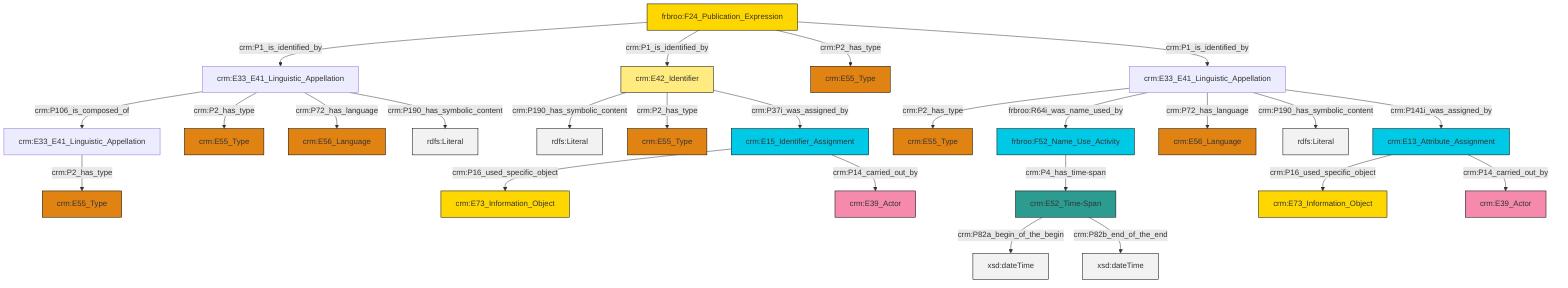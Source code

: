 graph TD
classDef Literal fill:#f2f2f2,stroke:#000000;
classDef CRM_Entity fill:#FFFFFF,stroke:#000000;
classDef Temporal_Entity fill:#00C9E6, stroke:#000000;
classDef Type fill:#E18312, stroke:#000000;
classDef Time-Span fill:#2C9C91, stroke:#000000;
classDef Appellation fill:#FFEB7F, stroke:#000000;
classDef Place fill:#008836, stroke:#000000;
classDef Persistent_Item fill:#B266B2, stroke:#000000;
classDef Conceptual_Object fill:#FFD700, stroke:#000000;
classDef Physical_Thing fill:#D2B48C, stroke:#000000;
classDef Actor fill:#f58aad, stroke:#000000;
classDef PC_Classes fill:#4ce600, stroke:#000000;
classDef Multi fill:#cccccc,stroke:#000000;

0["frbroo:F24_Publication_Expression"]:::Conceptual_Object -->|crm:P1_is_identified_by| 1["crm:E33_E41_Linguistic_Appellation"]:::Default
2["crm:E52_Time-Span"]:::Time-Span -->|crm:P82a_begin_of_the_begin| 3[xsd:dateTime]:::Literal
6["crm:E13_Attribute_Assignment"]:::Temporal_Entity -->|crm:P16_used_specific_object| 7["crm:E73_Information_Object"]:::Conceptual_Object
1["crm:E33_E41_Linguistic_Appellation"]:::Default -->|crm:P106_is_composed_of| 12["crm:E33_E41_Linguistic_Appellation"]:::Default
15["crm:E42_Identifier"]:::Appellation -->|crm:P190_has_symbolic_content| 16[rdfs:Literal]:::Literal
17["crm:E33_E41_Linguistic_Appellation"]:::Default -->|crm:P2_has_type| 18["crm:E55_Type"]:::Type
8["frbroo:F52_Name_Use_Activity"]:::Temporal_Entity -->|crm:P4_has_time-span| 2["crm:E52_Time-Span"]:::Time-Span
1["crm:E33_E41_Linguistic_Appellation"]:::Default -->|crm:P2_has_type| 22["crm:E55_Type"]:::Type
17["crm:E33_E41_Linguistic_Appellation"]:::Default -->|frbroo:R64i_was_name_used_by| 8["frbroo:F52_Name_Use_Activity"]:::Temporal_Entity
2["crm:E52_Time-Span"]:::Time-Span -->|crm:P82b_end_of_the_end| 30[xsd:dateTime]:::Literal
13["crm:E15_Identifier_Assignment"]:::Temporal_Entity -->|crm:P16_used_specific_object| 31["crm:E73_Information_Object"]:::Conceptual_Object
0["frbroo:F24_Publication_Expression"]:::Conceptual_Object -->|crm:P1_is_identified_by| 15["crm:E42_Identifier"]:::Appellation
17["crm:E33_E41_Linguistic_Appellation"]:::Default -->|crm:P72_has_language| 20["crm:E56_Language"]:::Type
6["crm:E13_Attribute_Assignment"]:::Temporal_Entity -->|crm:P14_carried_out_by| 24["crm:E39_Actor"]:::Actor
17["crm:E33_E41_Linguistic_Appellation"]:::Default -->|crm:P190_has_symbolic_content| 35[rdfs:Literal]:::Literal
1["crm:E33_E41_Linguistic_Appellation"]:::Default -->|crm:P72_has_language| 10["crm:E56_Language"]:::Type
0["frbroo:F24_Publication_Expression"]:::Conceptual_Object -->|crm:P2_has_type| 37["crm:E55_Type"]:::Type
15["crm:E42_Identifier"]:::Appellation -->|crm:P2_has_type| 26["crm:E55_Type"]:::Type
15["crm:E42_Identifier"]:::Appellation -->|crm:P37i_was_assigned_by| 13["crm:E15_Identifier_Assignment"]:::Temporal_Entity
13["crm:E15_Identifier_Assignment"]:::Temporal_Entity -->|crm:P14_carried_out_by| 4["crm:E39_Actor"]:::Actor
0["frbroo:F24_Publication_Expression"]:::Conceptual_Object -->|crm:P1_is_identified_by| 17["crm:E33_E41_Linguistic_Appellation"]:::Default
12["crm:E33_E41_Linguistic_Appellation"]:::Default -->|crm:P2_has_type| 32["crm:E55_Type"]:::Type
1["crm:E33_E41_Linguistic_Appellation"]:::Default -->|crm:P190_has_symbolic_content| 46[rdfs:Literal]:::Literal
17["crm:E33_E41_Linguistic_Appellation"]:::Default -->|crm:P141i_was_assigned_by| 6["crm:E13_Attribute_Assignment"]:::Temporal_Entity